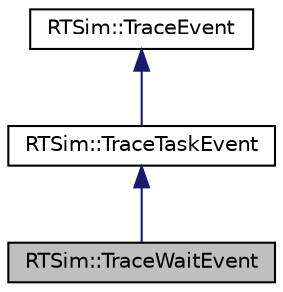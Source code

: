 digraph "RTSim::TraceWaitEvent"
{
  edge [fontname="Helvetica",fontsize="10",labelfontname="Helvetica",labelfontsize="10"];
  node [fontname="Helvetica",fontsize="10",shape=record];
  Node0 [label="RTSim::TraceWaitEvent",height=0.2,width=0.4,color="black", fillcolor="grey75", style="filled", fontcolor="black"];
  Node1 -> Node0 [dir="back",color="midnightblue",fontsize="10",style="solid",fontname="Helvetica"];
  Node1 [label="RTSim::TraceTaskEvent",height=0.2,width=0.4,color="black", fillcolor="white", style="filled",URL="$classRTSim_1_1TraceTaskEvent.html"];
  Node2 -> Node1 [dir="back",color="midnightblue",fontsize="10",style="solid",fontname="Helvetica"];
  Node2 [label="RTSim::TraceEvent",height=0.2,width=0.4,color="black", fillcolor="white", style="filled",URL="$classRTSim_1_1TraceEvent.html"];
}
